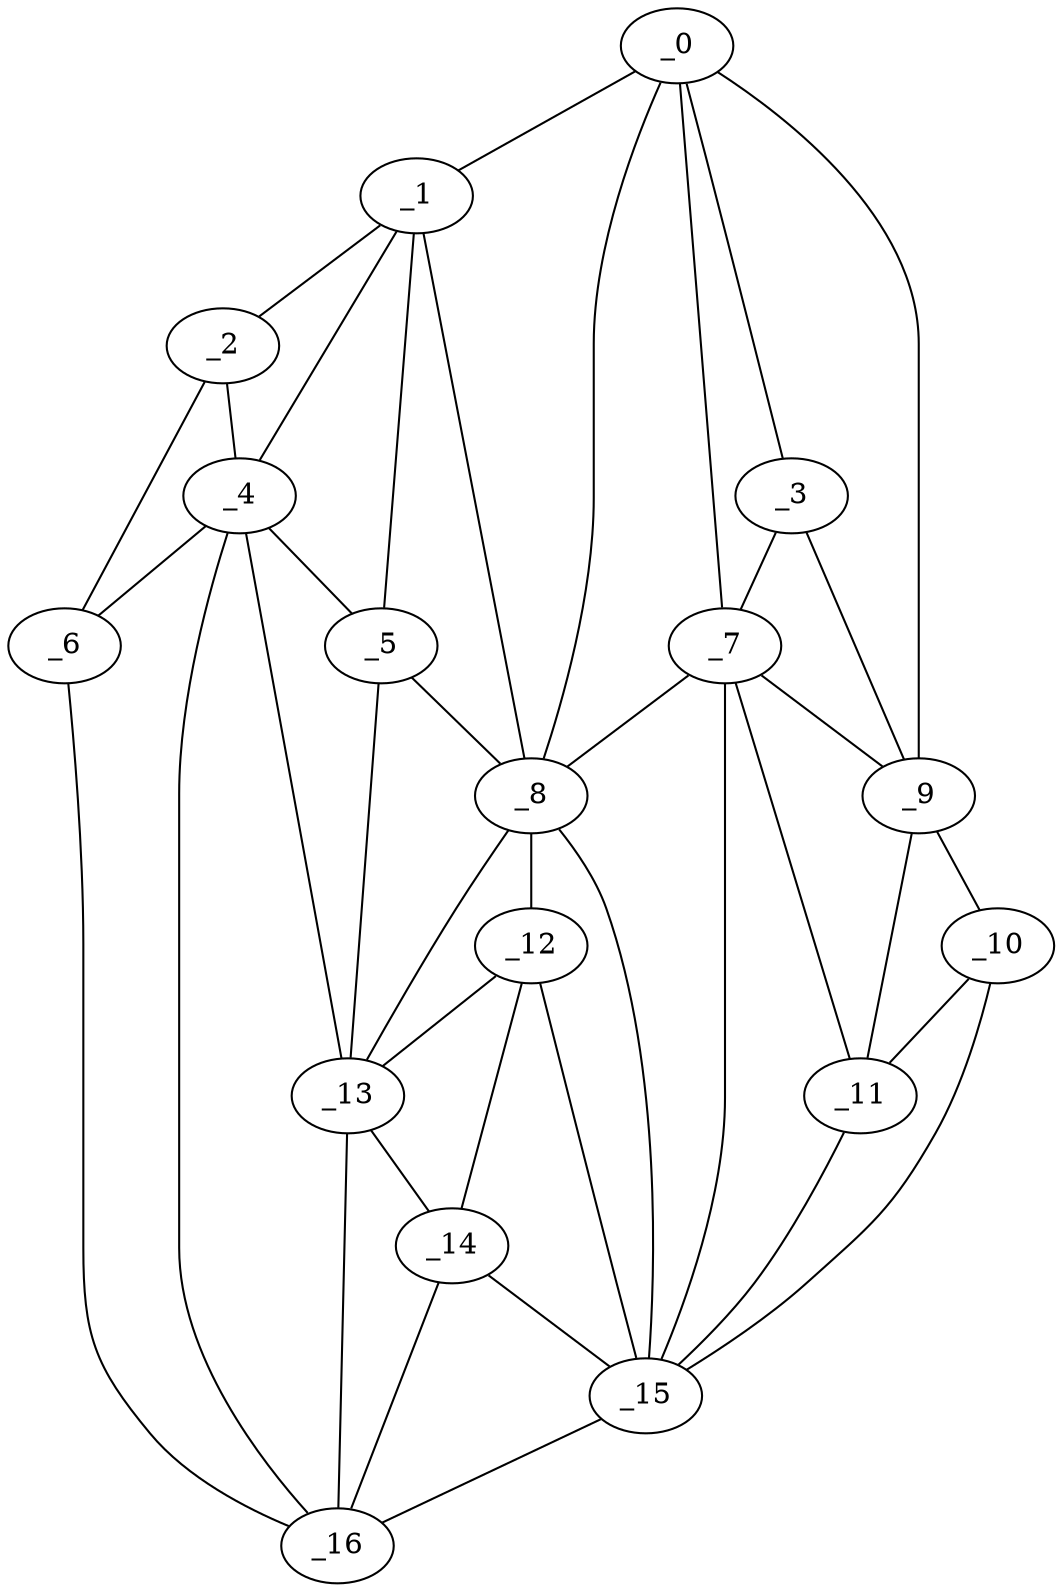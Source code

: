 graph "obj17__85.gxl" {
	_0	 [x=38,
		y=36];
	_1	 [x=41,
		y=110];
	_0 -- _1	 [valence=1];
	_3	 [x=47,
		y=31];
	_0 -- _3	 [valence=2];
	_7	 [x=54,
		y=31];
	_0 -- _7	 [valence=2];
	_8	 [x=55,
		y=84];
	_0 -- _8	 [valence=1];
	_9	 [x=64,
		y=2];
	_0 -- _9	 [valence=1];
	_2	 [x=42,
		y=114];
	_1 -- _2	 [valence=1];
	_4	 [x=50,
		y=113];
	_1 -- _4	 [valence=2];
	_5	 [x=51,
		y=99];
	_1 -- _5	 [valence=1];
	_1 -- _8	 [valence=2];
	_2 -- _4	 [valence=2];
	_6	 [x=51,
		y=124];
	_2 -- _6	 [valence=1];
	_3 -- _7	 [valence=2];
	_3 -- _9	 [valence=1];
	_4 -- _5	 [valence=2];
	_4 -- _6	 [valence=2];
	_13	 [x=74,
		y=97];
	_4 -- _13	 [valence=2];
	_16	 [x=87,
		y=115];
	_4 -- _16	 [valence=2];
	_5 -- _8	 [valence=2];
	_5 -- _13	 [valence=1];
	_6 -- _16	 [valence=1];
	_7 -- _8	 [valence=2];
	_7 -- _9	 [valence=2];
	_11	 [x=72,
		y=15];
	_7 -- _11	 [valence=2];
	_15	 [x=84,
		y=69];
	_7 -- _15	 [valence=2];
	_12	 [x=73,
		y=86];
	_8 -- _12	 [valence=2];
	_8 -- _13	 [valence=2];
	_8 -- _15	 [valence=2];
	_10	 [x=72,
		y=6];
	_9 -- _10	 [valence=1];
	_9 -- _11	 [valence=2];
	_10 -- _11	 [valence=2];
	_10 -- _15	 [valence=1];
	_11 -- _15	 [valence=2];
	_12 -- _13	 [valence=1];
	_14	 [x=83,
		y=82];
	_12 -- _14	 [valence=2];
	_12 -- _15	 [valence=1];
	_13 -- _14	 [valence=2];
	_13 -- _16	 [valence=2];
	_14 -- _15	 [valence=2];
	_14 -- _16	 [valence=2];
	_15 -- _16	 [valence=1];
}
